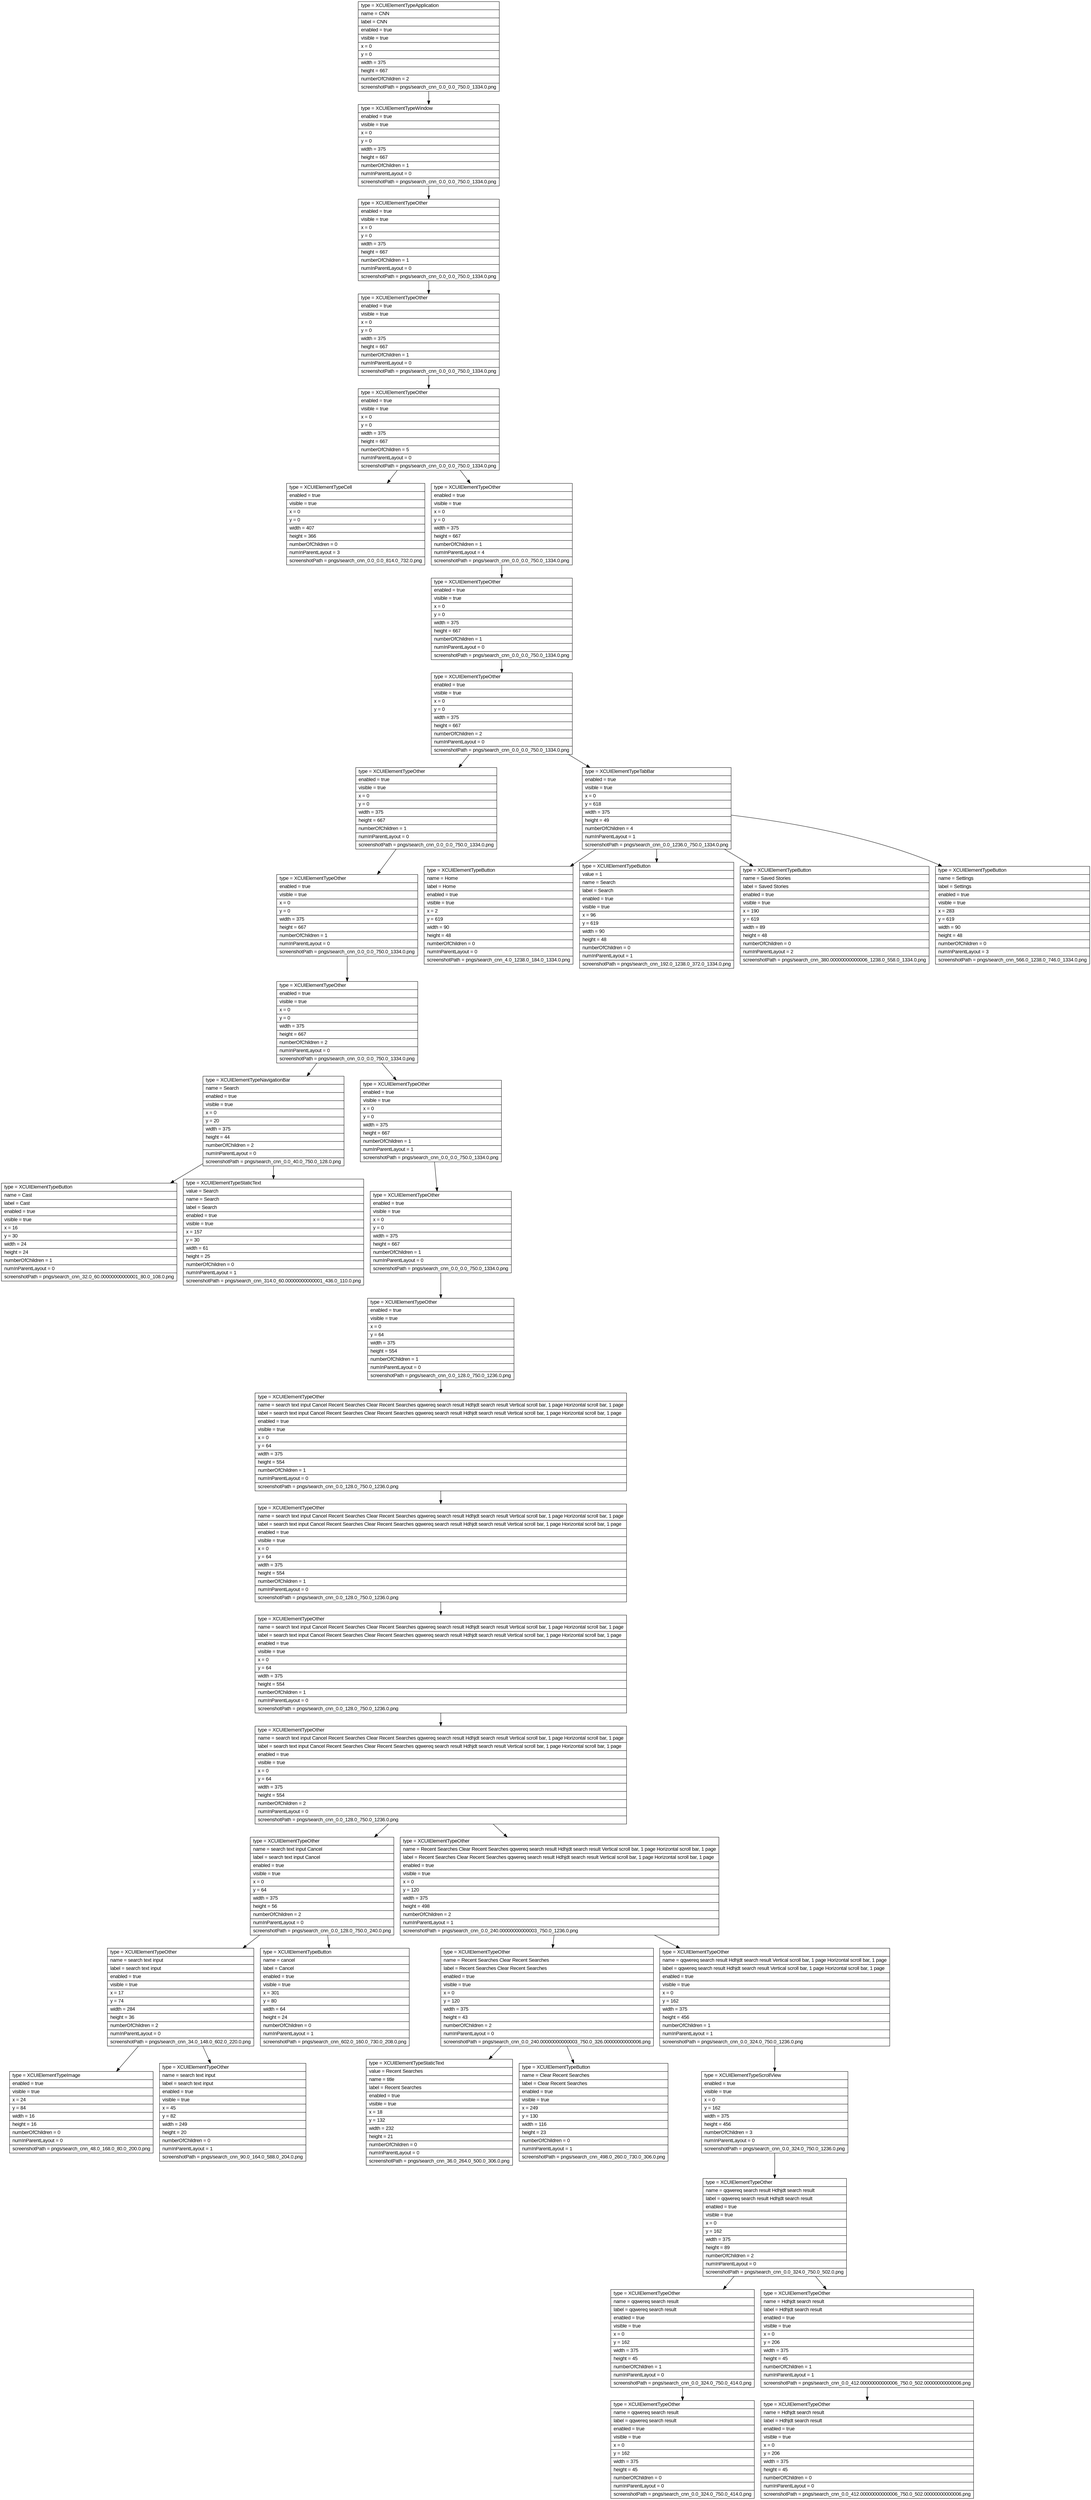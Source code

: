 digraph Layout {

	node [shape=record fontname=Arial];

	0	[label="{type = XCUIElementTypeApplication\l|name = CNN\l|label = CNN\l|enabled = true\l|visible = true\l|x = 0\l|y = 0\l|width = 375\l|height = 667\l|numberOfChildren = 2\l|screenshotPath = pngs/search_cnn_0.0_0.0_750.0_1334.0.png\l}"]
	1	[label="{type = XCUIElementTypeWindow\l|enabled = true\l|visible = true\l|x = 0\l|y = 0\l|width = 375\l|height = 667\l|numberOfChildren = 1\l|numInParentLayout = 0\l|screenshotPath = pngs/search_cnn_0.0_0.0_750.0_1334.0.png\l}"]
	2	[label="{type = XCUIElementTypeOther\l|enabled = true\l|visible = true\l|x = 0\l|y = 0\l|width = 375\l|height = 667\l|numberOfChildren = 1\l|numInParentLayout = 0\l|screenshotPath = pngs/search_cnn_0.0_0.0_750.0_1334.0.png\l}"]
	3	[label="{type = XCUIElementTypeOther\l|enabled = true\l|visible = true\l|x = 0\l|y = 0\l|width = 375\l|height = 667\l|numberOfChildren = 1\l|numInParentLayout = 0\l|screenshotPath = pngs/search_cnn_0.0_0.0_750.0_1334.0.png\l}"]
	4	[label="{type = XCUIElementTypeOther\l|enabled = true\l|visible = true\l|x = 0\l|y = 0\l|width = 375\l|height = 667\l|numberOfChildren = 5\l|numInParentLayout = 0\l|screenshotPath = pngs/search_cnn_0.0_0.0_750.0_1334.0.png\l}"]
	5	[label="{type = XCUIElementTypeCell\l|enabled = true\l|visible = true\l|x = 0\l|y = 0\l|width = 407\l|height = 366\l|numberOfChildren = 0\l|numInParentLayout = 3\l|screenshotPath = pngs/search_cnn_0.0_0.0_814.0_732.0.png\l}"]
	6	[label="{type = XCUIElementTypeOther\l|enabled = true\l|visible = true\l|x = 0\l|y = 0\l|width = 375\l|height = 667\l|numberOfChildren = 1\l|numInParentLayout = 4\l|screenshotPath = pngs/search_cnn_0.0_0.0_750.0_1334.0.png\l}"]
	7	[label="{type = XCUIElementTypeOther\l|enabled = true\l|visible = true\l|x = 0\l|y = 0\l|width = 375\l|height = 667\l|numberOfChildren = 1\l|numInParentLayout = 0\l|screenshotPath = pngs/search_cnn_0.0_0.0_750.0_1334.0.png\l}"]
	8	[label="{type = XCUIElementTypeOther\l|enabled = true\l|visible = true\l|x = 0\l|y = 0\l|width = 375\l|height = 667\l|numberOfChildren = 2\l|numInParentLayout = 0\l|screenshotPath = pngs/search_cnn_0.0_0.0_750.0_1334.0.png\l}"]
	9	[label="{type = XCUIElementTypeOther\l|enabled = true\l|visible = true\l|x = 0\l|y = 0\l|width = 375\l|height = 667\l|numberOfChildren = 1\l|numInParentLayout = 0\l|screenshotPath = pngs/search_cnn_0.0_0.0_750.0_1334.0.png\l}"]
	10	[label="{type = XCUIElementTypeTabBar\l|enabled = true\l|visible = true\l|x = 0\l|y = 618\l|width = 375\l|height = 49\l|numberOfChildren = 4\l|numInParentLayout = 1\l|screenshotPath = pngs/search_cnn_0.0_1236.0_750.0_1334.0.png\l}"]
	11	[label="{type = XCUIElementTypeOther\l|enabled = true\l|visible = true\l|x = 0\l|y = 0\l|width = 375\l|height = 667\l|numberOfChildren = 1\l|numInParentLayout = 0\l|screenshotPath = pngs/search_cnn_0.0_0.0_750.0_1334.0.png\l}"]
	12	[label="{type = XCUIElementTypeButton\l|name = Home\l|label = Home\l|enabled = true\l|visible = true\l|x = 2\l|y = 619\l|width = 90\l|height = 48\l|numberOfChildren = 0\l|numInParentLayout = 0\l|screenshotPath = pngs/search_cnn_4.0_1238.0_184.0_1334.0.png\l}"]
	13	[label="{type = XCUIElementTypeButton\l|value = 1\l|name = Search\l|label = Search\l|enabled = true\l|visible = true\l|x = 96\l|y = 619\l|width = 90\l|height = 48\l|numberOfChildren = 0\l|numInParentLayout = 1\l|screenshotPath = pngs/search_cnn_192.0_1238.0_372.0_1334.0.png\l}"]
	14	[label="{type = XCUIElementTypeButton\l|name = Saved Stories\l|label = Saved Stories\l|enabled = true\l|visible = true\l|x = 190\l|y = 619\l|width = 89\l|height = 48\l|numberOfChildren = 0\l|numInParentLayout = 2\l|screenshotPath = pngs/search_cnn_380.00000000000006_1238.0_558.0_1334.0.png\l}"]
	15	[label="{type = XCUIElementTypeButton\l|name = Settings\l|label = Settings\l|enabled = true\l|visible = true\l|x = 283\l|y = 619\l|width = 90\l|height = 48\l|numberOfChildren = 0\l|numInParentLayout = 3\l|screenshotPath = pngs/search_cnn_566.0_1238.0_746.0_1334.0.png\l}"]
	16	[label="{type = XCUIElementTypeOther\l|enabled = true\l|visible = true\l|x = 0\l|y = 0\l|width = 375\l|height = 667\l|numberOfChildren = 2\l|numInParentLayout = 0\l|screenshotPath = pngs/search_cnn_0.0_0.0_750.0_1334.0.png\l}"]
	17	[label="{type = XCUIElementTypeNavigationBar\l|name = Search\l|enabled = true\l|visible = true\l|x = 0\l|y = 20\l|width = 375\l|height = 44\l|numberOfChildren = 2\l|numInParentLayout = 0\l|screenshotPath = pngs/search_cnn_0.0_40.0_750.0_128.0.png\l}"]
	18	[label="{type = XCUIElementTypeOther\l|enabled = true\l|visible = true\l|x = 0\l|y = 0\l|width = 375\l|height = 667\l|numberOfChildren = 1\l|numInParentLayout = 1\l|screenshotPath = pngs/search_cnn_0.0_0.0_750.0_1334.0.png\l}"]
	19	[label="{type = XCUIElementTypeButton\l|name = Cast\l|label = Cast\l|enabled = true\l|visible = true\l|x = 16\l|y = 30\l|width = 24\l|height = 24\l|numberOfChildren = 1\l|numInParentLayout = 0\l|screenshotPath = pngs/search_cnn_32.0_60.00000000000001_80.0_108.0.png\l}"]
	20	[label="{type = XCUIElementTypeStaticText\l|value = Search\l|name = Search\l|label = Search\l|enabled = true\l|visible = true\l|x = 157\l|y = 30\l|width = 61\l|height = 25\l|numberOfChildren = 0\l|numInParentLayout = 1\l|screenshotPath = pngs/search_cnn_314.0_60.00000000000001_436.0_110.0.png\l}"]
	21	[label="{type = XCUIElementTypeOther\l|enabled = true\l|visible = true\l|x = 0\l|y = 0\l|width = 375\l|height = 667\l|numberOfChildren = 1\l|numInParentLayout = 0\l|screenshotPath = pngs/search_cnn_0.0_0.0_750.0_1334.0.png\l}"]
	22	[label="{type = XCUIElementTypeOther\l|enabled = true\l|visible = true\l|x = 0\l|y = 64\l|width = 375\l|height = 554\l|numberOfChildren = 1\l|numInParentLayout = 0\l|screenshotPath = pngs/search_cnn_0.0_128.0_750.0_1236.0.png\l}"]
	23	[label="{type = XCUIElementTypeOther\l|name =    search text input Cancel Recent Searches Clear Recent Searches qqwereq   search result Hdhjdt   search result Vertical scroll bar, 1 page Horizontal scroll bar, 1 page\l|label =    search text input Cancel Recent Searches Clear Recent Searches qqwereq   search result Hdhjdt   search result Vertical scroll bar, 1 page Horizontal scroll bar, 1 page\l|enabled = true\l|visible = true\l|x = 0\l|y = 64\l|width = 375\l|height = 554\l|numberOfChildren = 1\l|numInParentLayout = 0\l|screenshotPath = pngs/search_cnn_0.0_128.0_750.0_1236.0.png\l}"]
	24	[label="{type = XCUIElementTypeOther\l|name =    search text input Cancel Recent Searches Clear Recent Searches qqwereq   search result Hdhjdt   search result Vertical scroll bar, 1 page Horizontal scroll bar, 1 page\l|label =    search text input Cancel Recent Searches Clear Recent Searches qqwereq   search result Hdhjdt   search result Vertical scroll bar, 1 page Horizontal scroll bar, 1 page\l|enabled = true\l|visible = true\l|x = 0\l|y = 64\l|width = 375\l|height = 554\l|numberOfChildren = 1\l|numInParentLayout = 0\l|screenshotPath = pngs/search_cnn_0.0_128.0_750.0_1236.0.png\l}"]
	25	[label="{type = XCUIElementTypeOther\l|name =    search text input Cancel Recent Searches Clear Recent Searches qqwereq   search result Hdhjdt   search result Vertical scroll bar, 1 page Horizontal scroll bar, 1 page\l|label =    search text input Cancel Recent Searches Clear Recent Searches qqwereq   search result Hdhjdt   search result Vertical scroll bar, 1 page Horizontal scroll bar, 1 page\l|enabled = true\l|visible = true\l|x = 0\l|y = 64\l|width = 375\l|height = 554\l|numberOfChildren = 1\l|numInParentLayout = 0\l|screenshotPath = pngs/search_cnn_0.0_128.0_750.0_1236.0.png\l}"]
	26	[label="{type = XCUIElementTypeOther\l|name =    search text input Cancel Recent Searches Clear Recent Searches qqwereq   search result Hdhjdt   search result Vertical scroll bar, 1 page Horizontal scroll bar, 1 page\l|label =    search text input Cancel Recent Searches Clear Recent Searches qqwereq   search result Hdhjdt   search result Vertical scroll bar, 1 page Horizontal scroll bar, 1 page\l|enabled = true\l|visible = true\l|x = 0\l|y = 64\l|width = 375\l|height = 554\l|numberOfChildren = 2\l|numInParentLayout = 0\l|screenshotPath = pngs/search_cnn_0.0_128.0_750.0_1236.0.png\l}"]
	27	[label="{type = XCUIElementTypeOther\l|name =    search text input Cancel\l|label =    search text input Cancel\l|enabled = true\l|visible = true\l|x = 0\l|y = 64\l|width = 375\l|height = 56\l|numberOfChildren = 2\l|numInParentLayout = 0\l|screenshotPath = pngs/search_cnn_0.0_128.0_750.0_240.0.png\l}"]
	28	[label="{type = XCUIElementTypeOther\l|name = Recent Searches Clear Recent Searches qqwereq   search result Hdhjdt   search result Vertical scroll bar, 1 page Horizontal scroll bar, 1 page\l|label = Recent Searches Clear Recent Searches qqwereq   search result Hdhjdt   search result Vertical scroll bar, 1 page Horizontal scroll bar, 1 page\l|enabled = true\l|visible = true\l|x = 0\l|y = 120\l|width = 375\l|height = 498\l|numberOfChildren = 2\l|numInParentLayout = 1\l|screenshotPath = pngs/search_cnn_0.0_240.00000000000003_750.0_1236.0.png\l}"]
	29	[label="{type = XCUIElementTypeOther\l|name =    search text input\l|label =    search text input\l|enabled = true\l|visible = true\l|x = 17\l|y = 74\l|width = 284\l|height = 36\l|numberOfChildren = 2\l|numInParentLayout = 0\l|screenshotPath = pngs/search_cnn_34.0_148.0_602.0_220.0.png\l}"]
	30	[label="{type = XCUIElementTypeButton\l|name = cancel\l|label = Cancel\l|enabled = true\l|visible = true\l|x = 301\l|y = 80\l|width = 64\l|height = 24\l|numberOfChildren = 0\l|numInParentLayout = 1\l|screenshotPath = pngs/search_cnn_602.0_160.0_730.0_208.0.png\l}"]
	31	[label="{type = XCUIElementTypeOther\l|name = Recent Searches Clear Recent Searches\l|label = Recent Searches Clear Recent Searches\l|enabled = true\l|visible = true\l|x = 0\l|y = 120\l|width = 375\l|height = 43\l|numberOfChildren = 2\l|numInParentLayout = 0\l|screenshotPath = pngs/search_cnn_0.0_240.00000000000003_750.0_326.00000000000006.png\l}"]
	32	[label="{type = XCUIElementTypeOther\l|name = qqwereq   search result Hdhjdt   search result Vertical scroll bar, 1 page Horizontal scroll bar, 1 page\l|label = qqwereq   search result Hdhjdt   search result Vertical scroll bar, 1 page Horizontal scroll bar, 1 page\l|enabled = true\l|visible = true\l|x = 0\l|y = 162\l|width = 375\l|height = 456\l|numberOfChildren = 1\l|numInParentLayout = 1\l|screenshotPath = pngs/search_cnn_0.0_324.0_750.0_1236.0.png\l}"]
	33	[label="{type = XCUIElementTypeImage\l|enabled = true\l|visible = true\l|x = 24\l|y = 84\l|width = 16\l|height = 16\l|numberOfChildren = 0\l|numInParentLayout = 0\l|screenshotPath = pngs/search_cnn_48.0_168.0_80.0_200.0.png\l}"]
	34	[label="{type = XCUIElementTypeOther\l|name =    search text input\l|label =    search text input\l|enabled = true\l|visible = true\l|x = 45\l|y = 82\l|width = 249\l|height = 20\l|numberOfChildren = 0\l|numInParentLayout = 1\l|screenshotPath = pngs/search_cnn_90.0_164.0_588.0_204.0.png\l}"]
	35	[label="{type = XCUIElementTypeStaticText\l|value = Recent Searches\l|name = title\l|label = Recent Searches\l|enabled = true\l|visible = true\l|x = 18\l|y = 132\l|width = 232\l|height = 21\l|numberOfChildren = 0\l|numInParentLayout = 0\l|screenshotPath = pngs/search_cnn_36.0_264.0_500.0_306.0.png\l}"]
	36	[label="{type = XCUIElementTypeButton\l|name = Clear Recent Searches\l|label = Clear Recent Searches\l|enabled = true\l|visible = true\l|x = 249\l|y = 130\l|width = 116\l|height = 23\l|numberOfChildren = 0\l|numInParentLayout = 1\l|screenshotPath = pngs/search_cnn_498.0_260.0_730.0_306.0.png\l}"]
	37	[label="{type = XCUIElementTypeScrollView\l|enabled = true\l|visible = true\l|x = 0\l|y = 162\l|width = 375\l|height = 456\l|numberOfChildren = 3\l|numInParentLayout = 0\l|screenshotPath = pngs/search_cnn_0.0_324.0_750.0_1236.0.png\l}"]
	38	[label="{type = XCUIElementTypeOther\l|name = qqwereq   search result Hdhjdt   search result\l|label = qqwereq   search result Hdhjdt   search result\l|enabled = true\l|visible = true\l|x = 0\l|y = 162\l|width = 375\l|height = 89\l|numberOfChildren = 2\l|numInParentLayout = 0\l|screenshotPath = pngs/search_cnn_0.0_324.0_750.0_502.0.png\l}"]
	39	[label="{type = XCUIElementTypeOther\l|name = qqwereq   search result\l|label = qqwereq   search result\l|enabled = true\l|visible = true\l|x = 0\l|y = 162\l|width = 375\l|height = 45\l|numberOfChildren = 1\l|numInParentLayout = 0\l|screenshotPath = pngs/search_cnn_0.0_324.0_750.0_414.0.png\l}"]
	40	[label="{type = XCUIElementTypeOther\l|name = Hdhjdt   search result\l|label = Hdhjdt   search result\l|enabled = true\l|visible = true\l|x = 0\l|y = 206\l|width = 375\l|height = 45\l|numberOfChildren = 1\l|numInParentLayout = 1\l|screenshotPath = pngs/search_cnn_0.0_412.00000000000006_750.0_502.00000000000006.png\l}"]
	41	[label="{type = XCUIElementTypeOther\l|name = qqwereq   search result\l|label = qqwereq   search result\l|enabled = true\l|visible = true\l|x = 0\l|y = 162\l|width = 375\l|height = 45\l|numberOfChildren = 0\l|numInParentLayout = 0\l|screenshotPath = pngs/search_cnn_0.0_324.0_750.0_414.0.png\l}"]
	42	[label="{type = XCUIElementTypeOther\l|name = Hdhjdt   search result\l|label = Hdhjdt   search result\l|enabled = true\l|visible = true\l|x = 0\l|y = 206\l|width = 375\l|height = 45\l|numberOfChildren = 0\l|numInParentLayout = 0\l|screenshotPath = pngs/search_cnn_0.0_412.00000000000006_750.0_502.00000000000006.png\l}"]


	0 -> 1
	1 -> 2
	2 -> 3
	3 -> 4
	4 -> 5
	4 -> 6
	6 -> 7
	7 -> 8
	8 -> 9
	8 -> 10
	9 -> 11
	10 -> 12
	10 -> 13
	10 -> 14
	10 -> 15
	11 -> 16
	16 -> 17
	16 -> 18
	17 -> 19
	17 -> 20
	18 -> 21
	21 -> 22
	22 -> 23
	23 -> 24
	24 -> 25
	25 -> 26
	26 -> 27
	26 -> 28
	27 -> 29
	27 -> 30
	28 -> 31
	28 -> 32
	29 -> 33
	29 -> 34
	31 -> 35
	31 -> 36
	32 -> 37
	37 -> 38
	38 -> 39
	38 -> 40
	39 -> 41
	40 -> 42


}